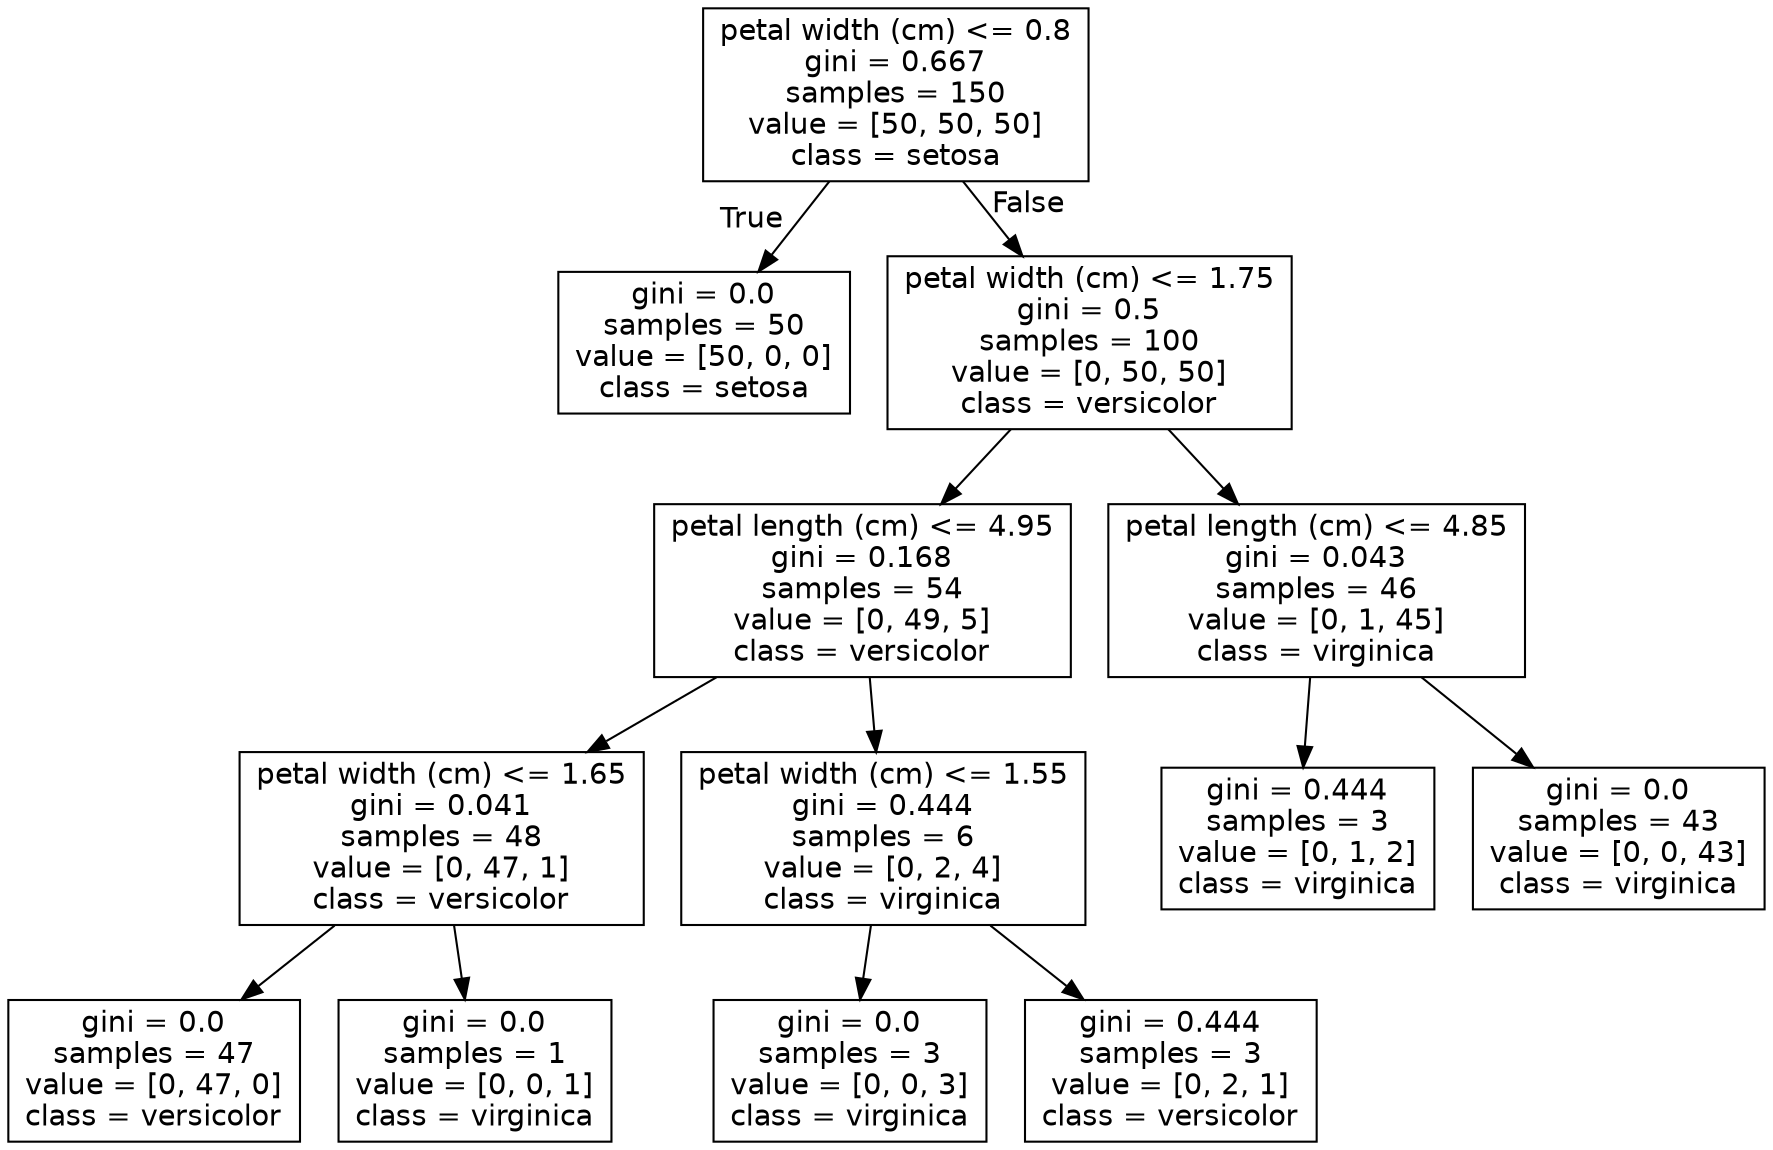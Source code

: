 digraph Tree {
node [shape=box, fontname="helvetica"] ;
edge [fontname="helvetica"] ;
0 [label="petal width (cm) <= 0.8\ngini = 0.667\nsamples = 150\nvalue = [50, 50, 50]\nclass = setosa"] ;
1 [label="gini = 0.0\nsamples = 50\nvalue = [50, 0, 0]\nclass = setosa"] ;
0 -> 1 [labeldistance=2.5, labelangle=45, headlabel="True"] ;
2 [label="petal width (cm) <= 1.75\ngini = 0.5\nsamples = 100\nvalue = [0, 50, 50]\nclass = versicolor"] ;
0 -> 2 [labeldistance=2.5, labelangle=-45, headlabel="False"] ;
3 [label="petal length (cm) <= 4.95\ngini = 0.168\nsamples = 54\nvalue = [0, 49, 5]\nclass = versicolor"] ;
2 -> 3 ;
4 [label="petal width (cm) <= 1.65\ngini = 0.041\nsamples = 48\nvalue = [0, 47, 1]\nclass = versicolor"] ;
3 -> 4 ;
5 [label="gini = 0.0\nsamples = 47\nvalue = [0, 47, 0]\nclass = versicolor"] ;
4 -> 5 ;
6 [label="gini = 0.0\nsamples = 1\nvalue = [0, 0, 1]\nclass = virginica"] ;
4 -> 6 ;
7 [label="petal width (cm) <= 1.55\ngini = 0.444\nsamples = 6\nvalue = [0, 2, 4]\nclass = virginica"] ;
3 -> 7 ;
8 [label="gini = 0.0\nsamples = 3\nvalue = [0, 0, 3]\nclass = virginica"] ;
7 -> 8 ;
9 [label="gini = 0.444\nsamples = 3\nvalue = [0, 2, 1]\nclass = versicolor"] ;
7 -> 9 ;
10 [label="petal length (cm) <= 4.85\ngini = 0.043\nsamples = 46\nvalue = [0, 1, 45]\nclass = virginica"] ;
2 -> 10 ;
11 [label="gini = 0.444\nsamples = 3\nvalue = [0, 1, 2]\nclass = virginica"] ;
10 -> 11 ;
12 [label="gini = 0.0\nsamples = 43\nvalue = [0, 0, 43]\nclass = virginica"] ;
10 -> 12 ;
}